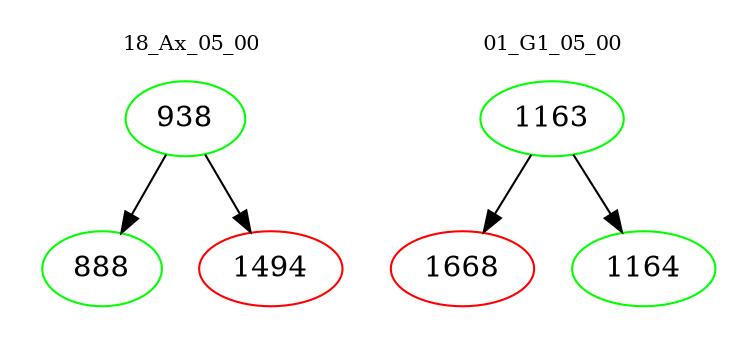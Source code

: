 digraph{
subgraph cluster_0 {
color = white
label = "18_Ax_05_00";
fontsize=10;
T0_938 [label="938", color="green"]
T0_938 -> T0_888 [color="black"]
T0_888 [label="888", color="green"]
T0_938 -> T0_1494 [color="black"]
T0_1494 [label="1494", color="red"]
}
subgraph cluster_1 {
color = white
label = "01_G1_05_00";
fontsize=10;
T1_1163 [label="1163", color="green"]
T1_1163 -> T1_1668 [color="black"]
T1_1668 [label="1668", color="red"]
T1_1163 -> T1_1164 [color="black"]
T1_1164 [label="1164", color="green"]
}
}
